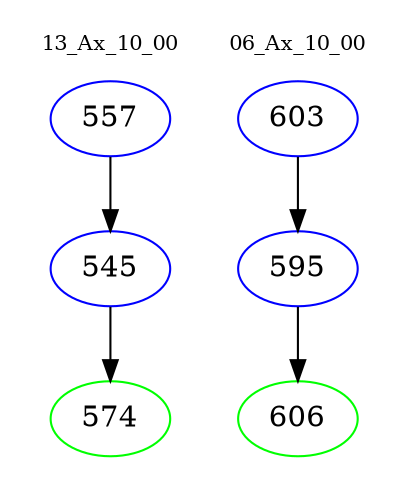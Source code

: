 digraph{
subgraph cluster_0 {
color = white
label = "13_Ax_10_00";
fontsize=10;
T0_557 [label="557", color="blue"]
T0_557 -> T0_545 [color="black"]
T0_545 [label="545", color="blue"]
T0_545 -> T0_574 [color="black"]
T0_574 [label="574", color="green"]
}
subgraph cluster_1 {
color = white
label = "06_Ax_10_00";
fontsize=10;
T1_603 [label="603", color="blue"]
T1_603 -> T1_595 [color="black"]
T1_595 [label="595", color="blue"]
T1_595 -> T1_606 [color="black"]
T1_606 [label="606", color="green"]
}
}
